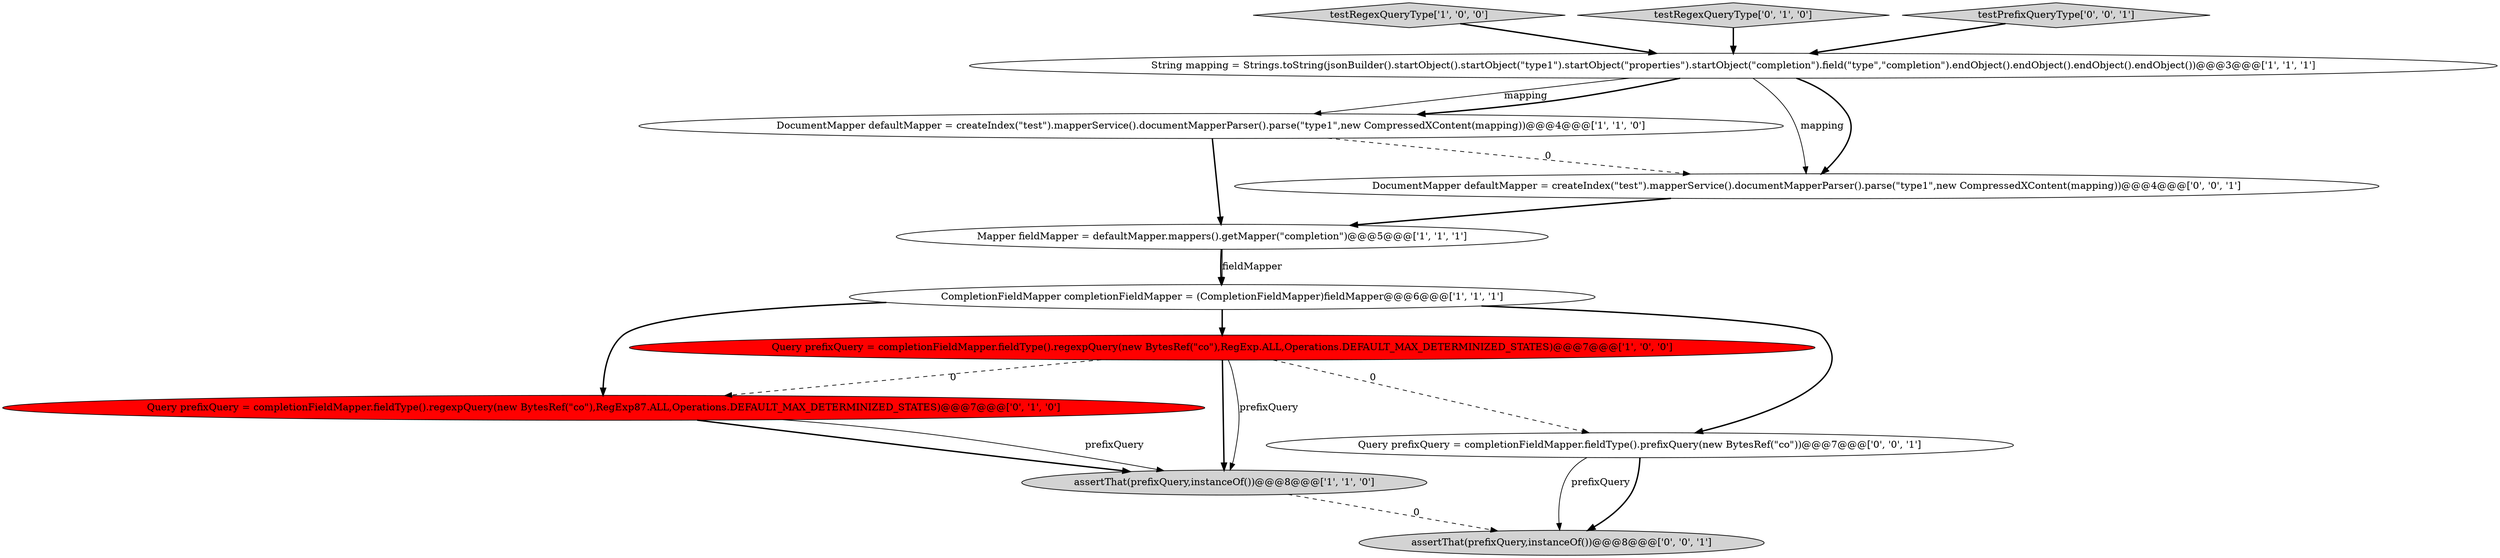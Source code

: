 digraph {
0 [style = filled, label = "DocumentMapper defaultMapper = createIndex(\"test\").mapperService().documentMapperParser().parse(\"type1\",new CompressedXContent(mapping))@@@4@@@['1', '1', '0']", fillcolor = white, shape = ellipse image = "AAA0AAABBB1BBB"];
2 [style = filled, label = "Mapper fieldMapper = defaultMapper.mappers().getMapper(\"completion\")@@@5@@@['1', '1', '1']", fillcolor = white, shape = ellipse image = "AAA0AAABBB1BBB"];
12 [style = filled, label = "assertThat(prefixQuery,instanceOf())@@@8@@@['0', '0', '1']", fillcolor = lightgray, shape = ellipse image = "AAA0AAABBB3BBB"];
6 [style = filled, label = "testRegexQueryType['1', '0', '0']", fillcolor = lightgray, shape = diamond image = "AAA0AAABBB1BBB"];
7 [style = filled, label = "Query prefixQuery = completionFieldMapper.fieldType().regexpQuery(new BytesRef(\"co\"),RegExp87.ALL,Operations.DEFAULT_MAX_DETERMINIZED_STATES)@@@7@@@['0', '1', '0']", fillcolor = red, shape = ellipse image = "AAA1AAABBB2BBB"];
4 [style = filled, label = "CompletionFieldMapper completionFieldMapper = (CompletionFieldMapper)fieldMapper@@@6@@@['1', '1', '1']", fillcolor = white, shape = ellipse image = "AAA0AAABBB1BBB"];
11 [style = filled, label = "DocumentMapper defaultMapper = createIndex(\"test\").mapperService().documentMapperParser().parse(\"type1\",new CompressedXContent(mapping))@@@4@@@['0', '0', '1']", fillcolor = white, shape = ellipse image = "AAA0AAABBB3BBB"];
1 [style = filled, label = "assertThat(prefixQuery,instanceOf())@@@8@@@['1', '1', '0']", fillcolor = lightgray, shape = ellipse image = "AAA0AAABBB1BBB"];
5 [style = filled, label = "String mapping = Strings.toString(jsonBuilder().startObject().startObject(\"type1\").startObject(\"properties\").startObject(\"completion\").field(\"type\",\"completion\").endObject().endObject().endObject().endObject())@@@3@@@['1', '1', '1']", fillcolor = white, shape = ellipse image = "AAA0AAABBB1BBB"];
8 [style = filled, label = "testRegexQueryType['0', '1', '0']", fillcolor = lightgray, shape = diamond image = "AAA0AAABBB2BBB"];
10 [style = filled, label = "testPrefixQueryType['0', '0', '1']", fillcolor = lightgray, shape = diamond image = "AAA0AAABBB3BBB"];
3 [style = filled, label = "Query prefixQuery = completionFieldMapper.fieldType().regexpQuery(new BytesRef(\"co\"),RegExp.ALL,Operations.DEFAULT_MAX_DETERMINIZED_STATES)@@@7@@@['1', '0', '0']", fillcolor = red, shape = ellipse image = "AAA1AAABBB1BBB"];
9 [style = filled, label = "Query prefixQuery = completionFieldMapper.fieldType().prefixQuery(new BytesRef(\"co\"))@@@7@@@['0', '0', '1']", fillcolor = white, shape = ellipse image = "AAA0AAABBB3BBB"];
4->9 [style = bold, label=""];
4->3 [style = bold, label=""];
5->0 [style = solid, label="mapping"];
7->1 [style = bold, label=""];
3->1 [style = bold, label=""];
3->7 [style = dashed, label="0"];
9->12 [style = solid, label="prefixQuery"];
0->2 [style = bold, label=""];
0->11 [style = dashed, label="0"];
2->4 [style = bold, label=""];
11->2 [style = bold, label=""];
4->7 [style = bold, label=""];
1->12 [style = dashed, label="0"];
6->5 [style = bold, label=""];
10->5 [style = bold, label=""];
8->5 [style = bold, label=""];
5->0 [style = bold, label=""];
3->9 [style = dashed, label="0"];
2->4 [style = solid, label="fieldMapper"];
5->11 [style = solid, label="mapping"];
5->11 [style = bold, label=""];
9->12 [style = bold, label=""];
7->1 [style = solid, label="prefixQuery"];
3->1 [style = solid, label="prefixQuery"];
}
